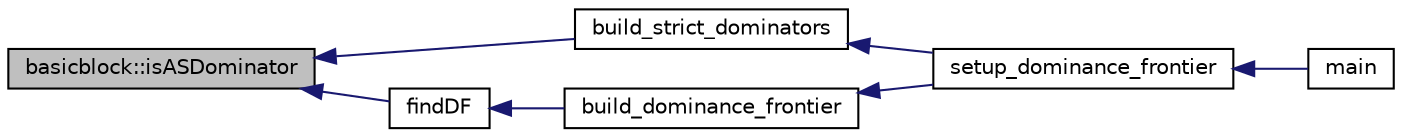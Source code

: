 digraph G
{
  edge [fontname="Helvetica",fontsize="10",labelfontname="Helvetica",labelfontsize="10"];
  node [fontname="Helvetica",fontsize="10",shape=record];
  rankdir=LR;
  Node1 [label="basicblock::isASDominator",height=0.2,width=0.4,color="black", fillcolor="grey75", style="filled" fontcolor="black"];
  Node1 -> Node2 [dir=back,color="midnightblue",fontsize="10",style="solid"];
  Node2 [label="build_strict_dominators",height=0.2,width=0.4,color="black", fillcolor="white", style="filled",URL="$dominator_8cpp.html#afda2b0c0d9b8afc7938f90a15e8f912f"];
  Node2 -> Node3 [dir=back,color="midnightblue",fontsize="10",style="solid"];
  Node3 [label="setup_dominance_frontier",height=0.2,width=0.4,color="black", fillcolor="white", style="filled",URL="$dominator_8h.html#af9f49ffe6819033df685a4eb97ef74be"];
  Node3 -> Node4 [dir=back,color="midnightblue",fontsize="10",style="solid"];
  Node4 [label="main",height=0.2,width=0.4,color="black", fillcolor="white", style="filled",URL="$main_8cpp.html#a0ddf1224851353fc92bfbff6f499fa97"];
  Node1 -> Node5 [dir=back,color="midnightblue",fontsize="10",style="solid"];
  Node5 [label="findDF",height=0.2,width=0.4,color="black", fillcolor="white", style="filled",URL="$dominator_8cpp.html#a068f04b45053606fc470549d2c5b4922"];
  Node5 -> Node6 [dir=back,color="midnightblue",fontsize="10",style="solid"];
  Node6 [label="build_dominance_frontier",height=0.2,width=0.4,color="black", fillcolor="white", style="filled",URL="$dominator_8cpp.html#ad80ee601bfd16b0c1cffd3501bf0c93f"];
  Node6 -> Node3 [dir=back,color="midnightblue",fontsize="10",style="solid"];
}
